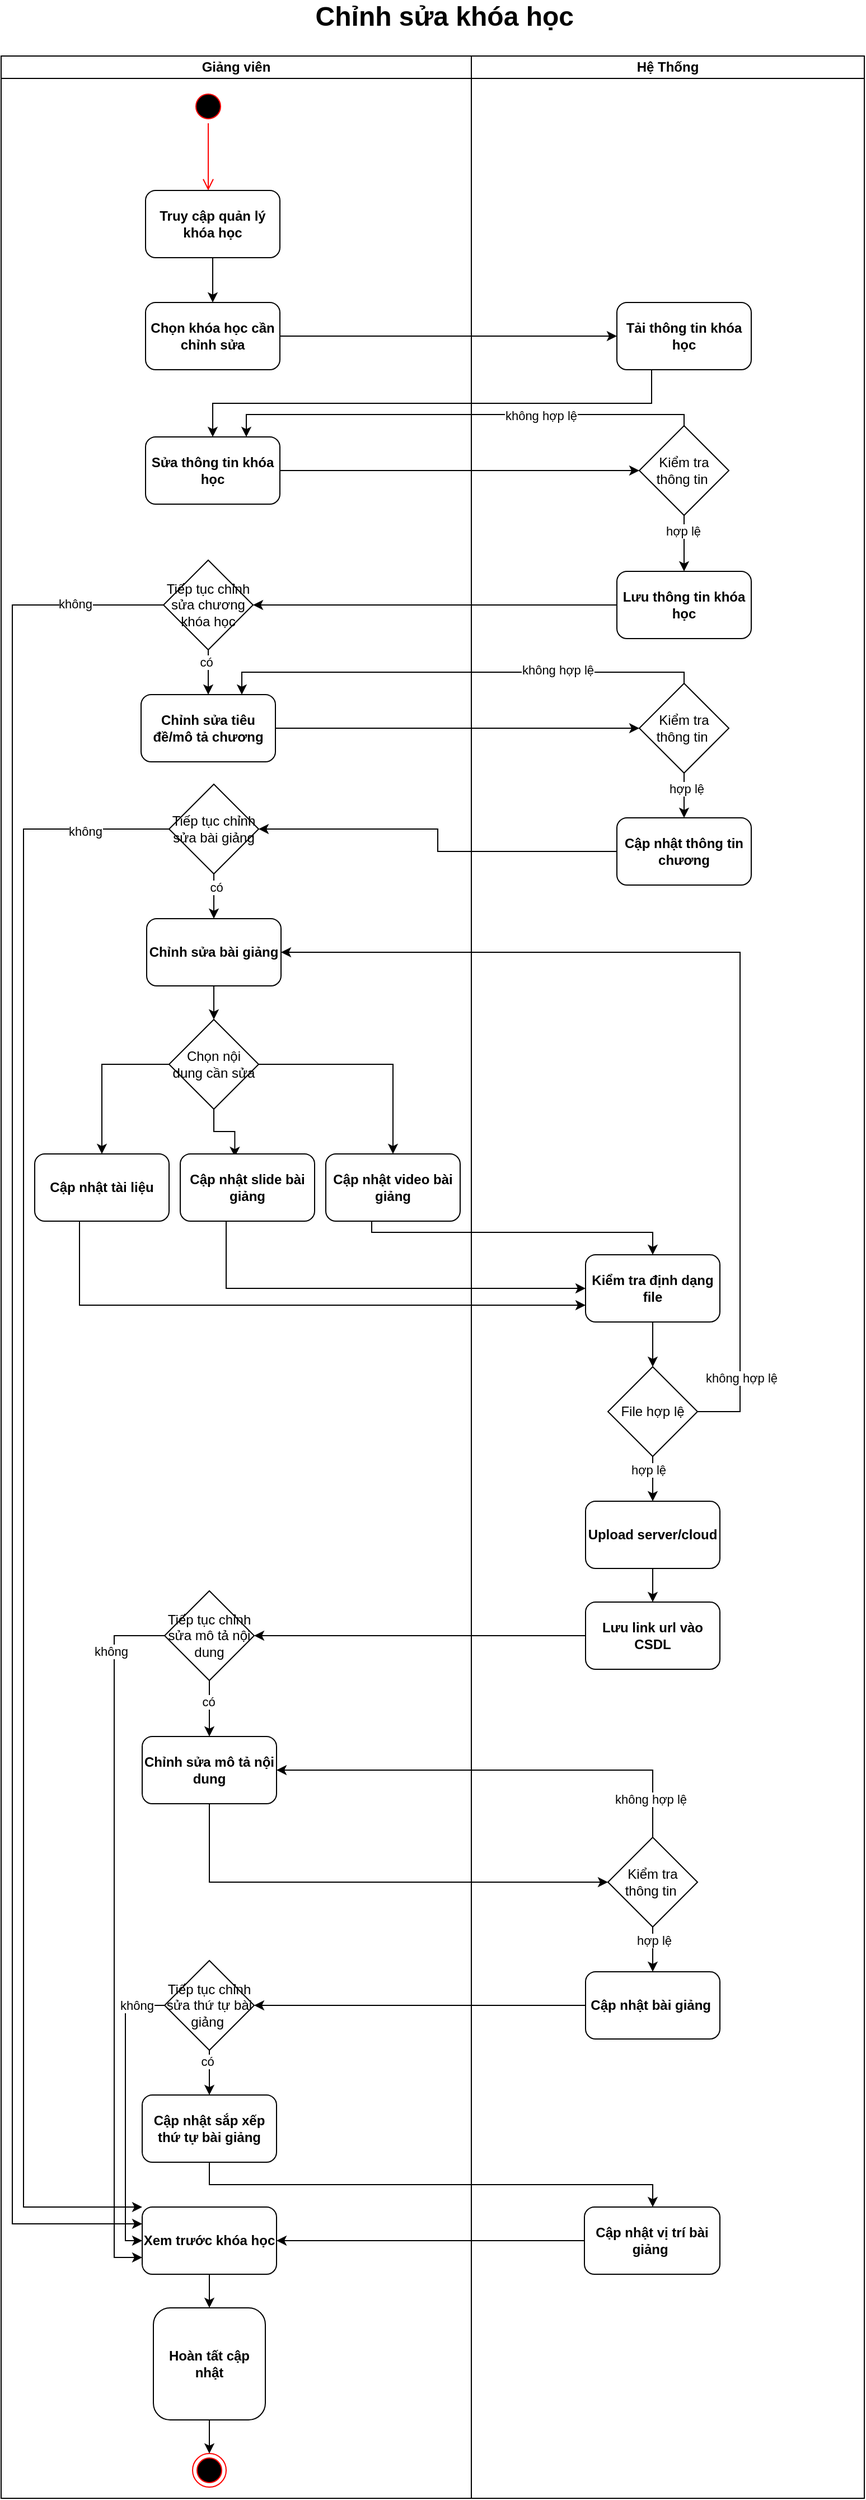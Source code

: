<mxfile version="27.0.3">
  <diagram name="Page-1" id="YBbn2JDSlsRtM2jN7Aej">
    <mxGraphModel dx="2026" dy="1134" grid="1" gridSize="10" guides="1" tooltips="1" connect="1" arrows="1" fold="1" page="1" pageScale="1" pageWidth="850" pageHeight="1100" math="0" shadow="0">
      <root>
        <mxCell id="0" />
        <mxCell id="1" parent="0" />
        <mxCell id="idXtK6ChBLNzV89Ey69o-1" value="Giảng viên" style="swimlane;startSize=20;whiteSpace=wrap;html=1;fontStyle=1" parent="1" vertex="1">
          <mxGeometry x="60" y="150" width="420" height="2180" as="geometry" />
        </mxCell>
        <mxCell id="idXtK6ChBLNzV89Ey69o-2" value="" style="ellipse;html=1;shape=startState;fillColor=#000000;strokeColor=#ff0000;fontStyle=1" parent="idXtK6ChBLNzV89Ey69o-1" vertex="1">
          <mxGeometry x="170" y="30" width="30" height="30" as="geometry" />
        </mxCell>
        <mxCell id="idXtK6ChBLNzV89Ey69o-3" value="" style="edgeStyle=orthogonalEdgeStyle;html=1;verticalAlign=bottom;endArrow=open;endSize=8;strokeColor=#ff0000;rounded=0;fontStyle=1" parent="idXtK6ChBLNzV89Ey69o-1" source="idXtK6ChBLNzV89Ey69o-2" edge="1">
          <mxGeometry relative="1" as="geometry">
            <mxPoint x="185" y="120" as="targetPoint" />
          </mxGeometry>
        </mxCell>
        <mxCell id="idXtK6ChBLNzV89Ey69o-4" value="Chọn khóa học cần chỉnh sửa" style="rounded=1;whiteSpace=wrap;html=1;fontStyle=1" parent="idXtK6ChBLNzV89Ey69o-1" vertex="1">
          <mxGeometry x="129" y="220" width="120" height="60" as="geometry" />
        </mxCell>
        <mxCell id="idXtK6ChBLNzV89Ey69o-5" value="Sửa thông tin khóa học" style="rounded=1;whiteSpace=wrap;html=1;fontStyle=1" parent="idXtK6ChBLNzV89Ey69o-1" vertex="1">
          <mxGeometry x="129" y="340" width="120" height="60" as="geometry" />
        </mxCell>
        <mxCell id="idXtK6ChBLNzV89Ey69o-75" style="edgeStyle=orthogonalEdgeStyle;rounded=0;orthogonalLoop=1;jettySize=auto;html=1;" parent="idXtK6ChBLNzV89Ey69o-1" source="idXtK6ChBLNzV89Ey69o-7" target="idXtK6ChBLNzV89Ey69o-74" edge="1">
          <mxGeometry relative="1" as="geometry" />
        </mxCell>
        <mxCell id="idXtK6ChBLNzV89Ey69o-7" value="Chỉnh sửa bài giảng" style="rounded=1;whiteSpace=wrap;html=1;fontStyle=1" parent="idXtK6ChBLNzV89Ey69o-1" vertex="1">
          <mxGeometry x="130" y="770" width="120" height="60" as="geometry" />
        </mxCell>
        <mxCell id="idXtK6ChBLNzV89Ey69o-126" value="" style="ellipse;html=1;shape=endState;fillColor=#000000;strokeColor=#ff0000;" parent="idXtK6ChBLNzV89Ey69o-1" vertex="1">
          <mxGeometry x="171" y="2140" width="30" height="30" as="geometry" />
        </mxCell>
        <mxCell id="idXtK6ChBLNzV89Ey69o-129" style="edgeStyle=orthogonalEdgeStyle;rounded=0;orthogonalLoop=1;jettySize=auto;html=1;entryX=0.5;entryY=0;entryDx=0;entryDy=0;" parent="idXtK6ChBLNzV89Ey69o-1" source="idXtK6ChBLNzV89Ey69o-102" target="idXtK6ChBLNzV89Ey69o-126" edge="1">
          <mxGeometry relative="1" as="geometry" />
        </mxCell>
        <mxCell id="idXtK6ChBLNzV89Ey69o-79" style="edgeStyle=orthogonalEdgeStyle;rounded=0;orthogonalLoop=1;jettySize=auto;html=1;" parent="idXtK6ChBLNzV89Ey69o-1" source="idXtK6ChBLNzV89Ey69o-74" target="idXtK6ChBLNzV89Ey69o-76" edge="1">
          <mxGeometry relative="1" as="geometry">
            <Array as="points">
              <mxPoint x="90" y="900" />
            </Array>
          </mxGeometry>
        </mxCell>
        <mxCell id="idXtK6ChBLNzV89Ey69o-81" style="edgeStyle=orthogonalEdgeStyle;rounded=0;orthogonalLoop=1;jettySize=auto;html=1;entryX=0.5;entryY=0;entryDx=0;entryDy=0;" parent="idXtK6ChBLNzV89Ey69o-1" source="idXtK6ChBLNzV89Ey69o-74" target="idXtK6ChBLNzV89Ey69o-78" edge="1">
          <mxGeometry relative="1" as="geometry" />
        </mxCell>
        <mxCell id="idXtK6ChBLNzV89Ey69o-80" style="edgeStyle=orthogonalEdgeStyle;rounded=0;orthogonalLoop=1;jettySize=auto;html=1;entryX=0.406;entryY=0.044;entryDx=0;entryDy=0;entryPerimeter=0;" parent="idXtK6ChBLNzV89Ey69o-1" source="idXtK6ChBLNzV89Ey69o-74" target="idXtK6ChBLNzV89Ey69o-77" edge="1">
          <mxGeometry relative="1" as="geometry" />
        </mxCell>
        <mxCell id="idXtK6ChBLNzV89Ey69o-122" style="edgeStyle=orthogonalEdgeStyle;rounded=0;orthogonalLoop=1;jettySize=auto;html=1;entryX=0.5;entryY=0;entryDx=0;entryDy=0;" parent="idXtK6ChBLNzV89Ey69o-1" source="idXtK6ChBLNzV89Ey69o-121" target="idXtK6ChBLNzV89Ey69o-98" edge="1">
          <mxGeometry relative="1" as="geometry" />
        </mxCell>
        <mxCell id="idXtK6ChBLNzV89Ey69o-124" value="có" style="edgeLabel;html=1;align=center;verticalAlign=middle;resizable=0;points=[];" parent="idXtK6ChBLNzV89Ey69o-122" vertex="1" connectable="0">
          <mxGeometry x="-0.24" y="-1" relative="1" as="geometry">
            <mxPoint as="offset" />
          </mxGeometry>
        </mxCell>
        <mxCell id="idXtK6ChBLNzV89Ey69o-127" style="edgeStyle=orthogonalEdgeStyle;rounded=0;orthogonalLoop=1;jettySize=auto;html=1;entryX=0;entryY=0.75;entryDx=0;entryDy=0;" parent="idXtK6ChBLNzV89Ey69o-1" source="idXtK6ChBLNzV89Ey69o-121" target="idXtK6ChBLNzV89Ey69o-101" edge="1">
          <mxGeometry relative="1" as="geometry">
            <Array as="points">
              <mxPoint x="101" y="1410" />
              <mxPoint x="101" y="1965" />
            </Array>
          </mxGeometry>
        </mxCell>
        <mxCell id="idXtK6ChBLNzV89Ey69o-128" value="không" style="edgeLabel;html=1;align=center;verticalAlign=middle;resizable=0;points=[];" parent="idXtK6ChBLNzV89Ey69o-127" vertex="1" connectable="0">
          <mxGeometry x="-0.814" y="-3" relative="1" as="geometry">
            <mxPoint y="1" as="offset" />
          </mxGeometry>
        </mxCell>
        <mxCell id="idXtK6ChBLNzV89Ey69o-137" style="edgeStyle=orthogonalEdgeStyle;rounded=0;orthogonalLoop=1;jettySize=auto;html=1;entryX=0.5;entryY=0;entryDx=0;entryDy=0;" parent="idXtK6ChBLNzV89Ey69o-1" source="idXtK6ChBLNzV89Ey69o-134" target="idXtK6ChBLNzV89Ey69o-99" edge="1">
          <mxGeometry relative="1" as="geometry" />
        </mxCell>
        <mxCell id="idXtK6ChBLNzV89Ey69o-144" value="có" style="edgeLabel;html=1;align=center;verticalAlign=middle;resizable=0;points=[];" parent="idXtK6ChBLNzV89Ey69o-137" vertex="1" connectable="0">
          <mxGeometry x="-0.488" y="-2" relative="1" as="geometry">
            <mxPoint as="offset" />
          </mxGeometry>
        </mxCell>
        <mxCell id="idXtK6ChBLNzV89Ey69o-138" style="edgeStyle=orthogonalEdgeStyle;rounded=0;orthogonalLoop=1;jettySize=auto;html=1;entryX=0;entryY=0.5;entryDx=0;entryDy=0;" parent="idXtK6ChBLNzV89Ey69o-1" source="idXtK6ChBLNzV89Ey69o-134" target="idXtK6ChBLNzV89Ey69o-101" edge="1">
          <mxGeometry relative="1" as="geometry">
            <Array as="points">
              <mxPoint x="111" y="1740" />
              <mxPoint x="111" y="1950" />
            </Array>
          </mxGeometry>
        </mxCell>
        <mxCell id="idXtK6ChBLNzV89Ey69o-145" value="không" style="edgeLabel;html=1;align=center;verticalAlign=middle;resizable=0;points=[];" parent="idXtK6ChBLNzV89Ey69o-138" vertex="1" connectable="0">
          <mxGeometry x="-0.779" y="-3" relative="1" as="geometry">
            <mxPoint x="3" y="3" as="offset" />
          </mxGeometry>
        </mxCell>
        <mxCell id="idXtK6ChBLNzV89Ey69o-100" style="edgeStyle=orthogonalEdgeStyle;rounded=0;orthogonalLoop=1;jettySize=auto;html=1;" parent="idXtK6ChBLNzV89Ey69o-1" source="idXtK6ChBLNzV89Ey69o-101" target="idXtK6ChBLNzV89Ey69o-102" edge="1">
          <mxGeometry relative="1" as="geometry" />
        </mxCell>
        <mxCell id="idXtK6ChBLNzV89Ey69o-118" style="edgeStyle=orthogonalEdgeStyle;rounded=0;orthogonalLoop=1;jettySize=auto;html=1;" parent="idXtK6ChBLNzV89Ey69o-1" source="idXtK6ChBLNzV89Ey69o-99" target="idXtK6ChBLNzV89Ey69o-108" edge="1">
          <mxGeometry relative="1" as="geometry">
            <Array as="points">
              <mxPoint x="186" y="1900" />
              <mxPoint x="582" y="1900" />
            </Array>
          </mxGeometry>
        </mxCell>
        <mxCell id="idXtK6ChBLNzV89Ey69o-119" style="edgeStyle=orthogonalEdgeStyle;rounded=0;orthogonalLoop=1;jettySize=auto;html=1;entryX=1;entryY=0.5;entryDx=0;entryDy=0;" parent="idXtK6ChBLNzV89Ey69o-1" source="idXtK6ChBLNzV89Ey69o-108" target="idXtK6ChBLNzV89Ey69o-101" edge="1">
          <mxGeometry relative="1" as="geometry" />
        </mxCell>
        <mxCell id="idXtK6ChBLNzV89Ey69o-89" style="edgeStyle=orthogonalEdgeStyle;rounded=0;orthogonalLoop=1;jettySize=auto;html=1;entryX=0.5;entryY=0;entryDx=0;entryDy=0;" parent="idXtK6ChBLNzV89Ey69o-1" source="idXtK6ChBLNzV89Ey69o-82" target="idXtK6ChBLNzV89Ey69o-88" edge="1">
          <mxGeometry relative="1" as="geometry" />
        </mxCell>
        <mxCell id="idXtK6ChBLNzV89Ey69o-94" style="edgeStyle=orthogonalEdgeStyle;rounded=0;orthogonalLoop=1;jettySize=auto;html=1;" parent="idXtK6ChBLNzV89Ey69o-1" source="idXtK6ChBLNzV89Ey69o-88" target="idXtK6ChBLNzV89Ey69o-93" edge="1">
          <mxGeometry relative="1" as="geometry" />
        </mxCell>
        <mxCell id="idXtK6ChBLNzV89Ey69o-139" value="hợp lệ" style="edgeLabel;html=1;align=center;verticalAlign=middle;resizable=0;points=[];" parent="idXtK6ChBLNzV89Ey69o-94" vertex="1" connectable="0">
          <mxGeometry x="-0.4" y="-4" relative="1" as="geometry">
            <mxPoint as="offset" />
          </mxGeometry>
        </mxCell>
        <mxCell id="idXtK6ChBLNzV89Ey69o-97" style="edgeStyle=orthogonalEdgeStyle;rounded=0;orthogonalLoop=1;jettySize=auto;html=1;" parent="idXtK6ChBLNzV89Ey69o-1" source="idXtK6ChBLNzV89Ey69o-93" target="idXtK6ChBLNzV89Ey69o-103" edge="1">
          <mxGeometry relative="1" as="geometry">
            <mxPoint x="582" y="1390" as="targetPoint" />
          </mxGeometry>
        </mxCell>
        <mxCell id="idXtK6ChBLNzV89Ey69o-85" style="edgeStyle=orthogonalEdgeStyle;rounded=0;orthogonalLoop=1;jettySize=auto;html=1;entryX=0.5;entryY=0;entryDx=0;entryDy=0;" parent="idXtK6ChBLNzV89Ey69o-1" source="idXtK6ChBLNzV89Ey69o-78" target="idXtK6ChBLNzV89Ey69o-82" edge="1">
          <mxGeometry relative="1" as="geometry">
            <Array as="points">
              <mxPoint x="331" y="1050" />
              <mxPoint x="582" y="1050" />
            </Array>
          </mxGeometry>
        </mxCell>
        <mxCell id="idXtK6ChBLNzV89Ey69o-86" style="edgeStyle=orthogonalEdgeStyle;rounded=0;orthogonalLoop=1;jettySize=auto;html=1;entryX=0;entryY=0.75;entryDx=0;entryDy=0;" parent="idXtK6ChBLNzV89Ey69o-1" source="idXtK6ChBLNzV89Ey69o-76" target="idXtK6ChBLNzV89Ey69o-82" edge="1">
          <mxGeometry relative="1" as="geometry">
            <Array as="points">
              <mxPoint x="70" y="1115" />
            </Array>
          </mxGeometry>
        </mxCell>
        <mxCell id="idXtK6ChBLNzV89Ey69o-87" style="edgeStyle=orthogonalEdgeStyle;rounded=0;orthogonalLoop=1;jettySize=auto;html=1;entryX=0;entryY=0.5;entryDx=0;entryDy=0;" parent="idXtK6ChBLNzV89Ey69o-1" source="idXtK6ChBLNzV89Ey69o-77" target="idXtK6ChBLNzV89Ey69o-82" edge="1">
          <mxGeometry relative="1" as="geometry">
            <Array as="points">
              <mxPoint x="201" y="1100" />
            </Array>
          </mxGeometry>
        </mxCell>
        <mxCell id="idXtK6ChBLNzV89Ey69o-125" style="edgeStyle=orthogonalEdgeStyle;rounded=0;orthogonalLoop=1;jettySize=auto;html=1;entryX=1;entryY=0.5;entryDx=0;entryDy=0;" parent="idXtK6ChBLNzV89Ey69o-1" source="idXtK6ChBLNzV89Ey69o-103" target="idXtK6ChBLNzV89Ey69o-121" edge="1">
          <mxGeometry relative="1" as="geometry" />
        </mxCell>
        <mxCell id="idXtK6ChBLNzV89Ey69o-135" style="edgeStyle=orthogonalEdgeStyle;rounded=0;orthogonalLoop=1;jettySize=auto;html=1;entryX=1;entryY=0.5;entryDx=0;entryDy=0;" parent="idXtK6ChBLNzV89Ey69o-1" source="idXtK6ChBLNzV89Ey69o-107" target="idXtK6ChBLNzV89Ey69o-134" edge="1">
          <mxGeometry relative="1" as="geometry" />
        </mxCell>
        <mxCell id="idXtK6ChBLNzV89Ey69o-74" value="Chọn nội dung cần sửa" style="rhombus;whiteSpace=wrap;html=1;" parent="idXtK6ChBLNzV89Ey69o-1" vertex="1">
          <mxGeometry x="150" y="860" width="80" height="80" as="geometry" />
        </mxCell>
        <mxCell id="idXtK6ChBLNzV89Ey69o-76" value="Cập nhật tài liệu" style="rounded=1;whiteSpace=wrap;html=1;fontStyle=1" parent="idXtK6ChBLNzV89Ey69o-1" vertex="1">
          <mxGeometry x="30" y="980" width="120" height="60" as="geometry" />
        </mxCell>
        <mxCell id="idXtK6ChBLNzV89Ey69o-77" value="Cập nhật slide bài giảng" style="rounded=1;whiteSpace=wrap;html=1;fontStyle=1" parent="idXtK6ChBLNzV89Ey69o-1" vertex="1">
          <mxGeometry x="160" y="980" width="120" height="60" as="geometry" />
        </mxCell>
        <mxCell id="idXtK6ChBLNzV89Ey69o-78" value="Cập nhật video bài giảng" style="rounded=1;whiteSpace=wrap;html=1;fontStyle=1" parent="idXtK6ChBLNzV89Ey69o-1" vertex="1">
          <mxGeometry x="290" y="980" width="120" height="60" as="geometry" />
        </mxCell>
        <mxCell id="idXtK6ChBLNzV89Ey69o-98" value="Chỉnh sửa mô tả nội dung" style="rounded=1;whiteSpace=wrap;html=1;fontStyle=1" parent="idXtK6ChBLNzV89Ey69o-1" vertex="1">
          <mxGeometry x="126" y="1500" width="120" height="60" as="geometry" />
        </mxCell>
        <mxCell id="idXtK6ChBLNzV89Ey69o-121" value="Tiếp tục chỉnh sửa mô tả nội dung" style="rhombus;whiteSpace=wrap;html=1;" parent="idXtK6ChBLNzV89Ey69o-1" vertex="1">
          <mxGeometry x="146" y="1370" width="80" height="80" as="geometry" />
        </mxCell>
        <mxCell id="idXtK6ChBLNzV89Ey69o-134" value="Tiếp tục chỉnh sửa thứ tự bài giảng&amp;nbsp;" style="rhombus;whiteSpace=wrap;html=1;" parent="idXtK6ChBLNzV89Ey69o-1" vertex="1">
          <mxGeometry x="146" y="1700" width="80" height="80" as="geometry" />
        </mxCell>
        <mxCell id="idXtK6ChBLNzV89Ey69o-99" value="Cập nhật sắp xếp thứ tự bài giảng" style="rounded=1;whiteSpace=wrap;html=1;fontStyle=1" parent="idXtK6ChBLNzV89Ey69o-1" vertex="1">
          <mxGeometry x="126" y="1820" width="120" height="60" as="geometry" />
        </mxCell>
        <mxCell id="idXtK6ChBLNzV89Ey69o-101" value="Xem trước khóa học" style="rounded=1;whiteSpace=wrap;html=1;fontStyle=1" parent="idXtK6ChBLNzV89Ey69o-1" vertex="1">
          <mxGeometry x="126" y="1920" width="120" height="60" as="geometry" />
        </mxCell>
        <mxCell id="idXtK6ChBLNzV89Ey69o-102" value="Hoàn tất cập nhật" style="rounded=1;whiteSpace=wrap;html=1;fontStyle=1" parent="idXtK6ChBLNzV89Ey69o-1" vertex="1">
          <mxGeometry x="136" y="2010" width="100" height="100" as="geometry" />
        </mxCell>
        <mxCell id="idXtK6ChBLNzV89Ey69o-108" value="Cập nhật vị trí bài giảng&amp;nbsp;" style="rounded=1;whiteSpace=wrap;html=1;fontStyle=1" parent="idXtK6ChBLNzV89Ey69o-1" vertex="1">
          <mxGeometry x="521" y="1920" width="121" height="60" as="geometry" />
        </mxCell>
        <mxCell id="idXtK6ChBLNzV89Ey69o-82" value="Kiểm tra định dạng file" style="rounded=1;whiteSpace=wrap;html=1;fontStyle=1" parent="idXtK6ChBLNzV89Ey69o-1" vertex="1">
          <mxGeometry x="522" y="1070" width="120" height="60" as="geometry" />
        </mxCell>
        <mxCell id="-P2ahv0d3bVAxPQZGDFo-3" style="edgeStyle=orthogonalEdgeStyle;rounded=0;orthogonalLoop=1;jettySize=auto;html=1;entryX=1;entryY=0.5;entryDx=0;entryDy=0;" edge="1" parent="idXtK6ChBLNzV89Ey69o-1" source="idXtK6ChBLNzV89Ey69o-88" target="idXtK6ChBLNzV89Ey69o-7">
          <mxGeometry relative="1" as="geometry">
            <Array as="points">
              <mxPoint x="660" y="1210" />
              <mxPoint x="660" y="800" />
            </Array>
          </mxGeometry>
        </mxCell>
        <mxCell id="-P2ahv0d3bVAxPQZGDFo-4" value="không hợp lệ" style="edgeLabel;html=1;align=center;verticalAlign=middle;resizable=0;points=[];" vertex="1" connectable="0" parent="-P2ahv0d3bVAxPQZGDFo-3">
          <mxGeometry x="-0.842" y="-1" relative="1" as="geometry">
            <mxPoint as="offset" />
          </mxGeometry>
        </mxCell>
        <mxCell id="idXtK6ChBLNzV89Ey69o-88" value="File hợp lệ" style="rhombus;whiteSpace=wrap;html=1;" parent="idXtK6ChBLNzV89Ey69o-1" vertex="1">
          <mxGeometry x="542" y="1170" width="80" height="80" as="geometry" />
        </mxCell>
        <mxCell id="idXtK6ChBLNzV89Ey69o-93" value="Upload server/cloud" style="rounded=1;whiteSpace=wrap;html=1;fontStyle=1" parent="idXtK6ChBLNzV89Ey69o-1" vertex="1">
          <mxGeometry x="522" y="1290" width="120" height="60" as="geometry" />
        </mxCell>
        <mxCell id="idXtK6ChBLNzV89Ey69o-103" value="Lưu link url vào CSDL" style="rounded=1;whiteSpace=wrap;html=1;fontStyle=1" parent="idXtK6ChBLNzV89Ey69o-1" vertex="1">
          <mxGeometry x="522" y="1380" width="120" height="60" as="geometry" />
        </mxCell>
        <mxCell id="idXtK6ChBLNzV89Ey69o-107" value="Cập nhật bài giảng&amp;nbsp;" style="rounded=1;whiteSpace=wrap;html=1;fontStyle=1" parent="idXtK6ChBLNzV89Ey69o-1" vertex="1">
          <mxGeometry x="522" y="1710" width="120" height="60" as="geometry" />
        </mxCell>
        <mxCell id="idXtK6ChBLNzV89Ey69o-142" style="edgeStyle=orthogonalEdgeStyle;rounded=0;orthogonalLoop=1;jettySize=auto;html=1;entryX=0;entryY=0.25;entryDx=0;entryDy=0;" parent="idXtK6ChBLNzV89Ey69o-1" source="idXtK6ChBLNzV89Ey69o-140" target="idXtK6ChBLNzV89Ey69o-101" edge="1">
          <mxGeometry relative="1" as="geometry">
            <Array as="points">
              <mxPoint x="10" y="490" />
              <mxPoint x="10" y="1935" />
            </Array>
          </mxGeometry>
        </mxCell>
        <mxCell id="idXtK6ChBLNzV89Ey69o-143" value="không" style="edgeLabel;html=1;align=center;verticalAlign=middle;resizable=0;points=[];" parent="idXtK6ChBLNzV89Ey69o-142" vertex="1" connectable="0">
          <mxGeometry x="-0.905" y="-1" relative="1" as="geometry">
            <mxPoint x="1" as="offset" />
          </mxGeometry>
        </mxCell>
        <mxCell id="idXtK6ChBLNzV89Ey69o-147" style="edgeStyle=orthogonalEdgeStyle;rounded=0;orthogonalLoop=1;jettySize=auto;html=1;" parent="idXtK6ChBLNzV89Ey69o-1" source="idXtK6ChBLNzV89Ey69o-140" target="idXtK6ChBLNzV89Ey69o-146" edge="1">
          <mxGeometry relative="1" as="geometry" />
        </mxCell>
        <mxCell id="idXtK6ChBLNzV89Ey69o-148" value="có" style="edgeLabel;html=1;align=center;verticalAlign=middle;resizable=0;points=[];" parent="idXtK6ChBLNzV89Ey69o-147" vertex="1" connectable="0">
          <mxGeometry x="-0.45" y="-2" relative="1" as="geometry">
            <mxPoint as="offset" />
          </mxGeometry>
        </mxCell>
        <mxCell id="idXtK6ChBLNzV89Ey69o-140" value="Tiếp tục chỉnh sửa chương khóa học" style="rhombus;whiteSpace=wrap;html=1;" parent="idXtK6ChBLNzV89Ey69o-1" vertex="1">
          <mxGeometry x="145" y="450" width="80" height="80" as="geometry" />
        </mxCell>
        <mxCell id="idXtK6ChBLNzV89Ey69o-146" value="Chỉnh sửa tiêu đề/mô tả chương" style="rounded=1;whiteSpace=wrap;html=1;fontStyle=1" parent="idXtK6ChBLNzV89Ey69o-1" vertex="1">
          <mxGeometry x="125" y="570" width="120" height="60" as="geometry" />
        </mxCell>
        <mxCell id="idXtK6ChBLNzV89Ey69o-157" style="edgeStyle=orthogonalEdgeStyle;rounded=0;orthogonalLoop=1;jettySize=auto;html=1;entryX=0.5;entryY=0;entryDx=0;entryDy=0;" parent="idXtK6ChBLNzV89Ey69o-1" source="idXtK6ChBLNzV89Ey69o-155" target="idXtK6ChBLNzV89Ey69o-7" edge="1">
          <mxGeometry relative="1" as="geometry" />
        </mxCell>
        <mxCell id="idXtK6ChBLNzV89Ey69o-158" value="có" style="edgeLabel;html=1;align=center;verticalAlign=middle;resizable=0;points=[];" parent="idXtK6ChBLNzV89Ey69o-157" vertex="1" connectable="0">
          <mxGeometry x="-0.426" y="2" relative="1" as="geometry">
            <mxPoint as="offset" />
          </mxGeometry>
        </mxCell>
        <mxCell id="idXtK6ChBLNzV89Ey69o-159" style="edgeStyle=orthogonalEdgeStyle;rounded=0;orthogonalLoop=1;jettySize=auto;html=1;entryX=0;entryY=0;entryDx=0;entryDy=0;" parent="idXtK6ChBLNzV89Ey69o-1" source="idXtK6ChBLNzV89Ey69o-155" target="idXtK6ChBLNzV89Ey69o-101" edge="1">
          <mxGeometry relative="1" as="geometry">
            <Array as="points">
              <mxPoint x="20" y="690" />
              <mxPoint x="20" y="1920" />
            </Array>
          </mxGeometry>
        </mxCell>
        <mxCell id="idXtK6ChBLNzV89Ey69o-160" value="không" style="edgeLabel;html=1;align=center;verticalAlign=middle;resizable=0;points=[];" parent="idXtK6ChBLNzV89Ey69o-159" vertex="1" connectable="0">
          <mxGeometry x="-0.898" y="2" relative="1" as="geometry">
            <mxPoint as="offset" />
          </mxGeometry>
        </mxCell>
        <mxCell id="idXtK6ChBLNzV89Ey69o-155" value="Tiếp tục chỉnh sửa bài giảng" style="rhombus;whiteSpace=wrap;html=1;" parent="idXtK6ChBLNzV89Ey69o-1" vertex="1">
          <mxGeometry x="150" y="650" width="80" height="80" as="geometry" />
        </mxCell>
        <mxCell id="idXtK6ChBLNzV89Ey69o-16" value="Hệ Thống" style="swimlane;startSize=20;whiteSpace=wrap;html=1;fontStyle=1" parent="1" vertex="1">
          <mxGeometry x="480" y="150" width="351" height="2180" as="geometry" />
        </mxCell>
        <mxCell id="idXtK6ChBLNzV89Ey69o-17" value="Tải thông tin khóa học" style="rounded=1;whiteSpace=wrap;html=1;fontStyle=1" parent="idXtK6ChBLNzV89Ey69o-16" vertex="1">
          <mxGeometry x="130" y="220" width="120" height="60" as="geometry" />
        </mxCell>
        <mxCell id="idXtK6ChBLNzV89Ey69o-18" style="edgeStyle=orthogonalEdgeStyle;rounded=0;orthogonalLoop=1;jettySize=auto;html=1;entryX=0.5;entryY=0;entryDx=0;entryDy=0;" parent="idXtK6ChBLNzV89Ey69o-16" source="idXtK6ChBLNzV89Ey69o-20" target="idXtK6ChBLNzV89Ey69o-21" edge="1">
          <mxGeometry relative="1" as="geometry" />
        </mxCell>
        <mxCell id="idXtK6ChBLNzV89Ey69o-19" value="hợp lệ" style="edgeLabel;html=1;align=center;verticalAlign=middle;resizable=0;points=[];" parent="idXtK6ChBLNzV89Ey69o-18" vertex="1" connectable="0">
          <mxGeometry x="-0.435" y="-1" relative="1" as="geometry">
            <mxPoint as="offset" />
          </mxGeometry>
        </mxCell>
        <mxCell id="idXtK6ChBLNzV89Ey69o-20" value="Kiểm tra thông tin&amp;nbsp;" style="rhombus;whiteSpace=wrap;html=1;" parent="idXtK6ChBLNzV89Ey69o-16" vertex="1">
          <mxGeometry x="150" y="330" width="80" height="80" as="geometry" />
        </mxCell>
        <mxCell id="idXtK6ChBLNzV89Ey69o-21" value="Lưu thông tin khóa học" style="rounded=1;whiteSpace=wrap;html=1;fontStyle=1" parent="idXtK6ChBLNzV89Ey69o-16" vertex="1">
          <mxGeometry x="130" y="460" width="120" height="60" as="geometry" />
        </mxCell>
        <mxCell id="idXtK6ChBLNzV89Ey69o-153" style="edgeStyle=orthogonalEdgeStyle;rounded=0;orthogonalLoop=1;jettySize=auto;html=1;entryX=0.5;entryY=0;entryDx=0;entryDy=0;" parent="idXtK6ChBLNzV89Ey69o-16" source="idXtK6ChBLNzV89Ey69o-149" target="idXtK6ChBLNzV89Ey69o-152" edge="1">
          <mxGeometry relative="1" as="geometry" />
        </mxCell>
        <mxCell id="idXtK6ChBLNzV89Ey69o-154" value="hợp lệ" style="edgeLabel;html=1;align=center;verticalAlign=middle;resizable=0;points=[];" parent="idXtK6ChBLNzV89Ey69o-153" vertex="1" connectable="0">
          <mxGeometry x="-0.3" y="2" relative="1" as="geometry">
            <mxPoint as="offset" />
          </mxGeometry>
        </mxCell>
        <mxCell id="idXtK6ChBLNzV89Ey69o-149" value="Kiểm tra thông tin&amp;nbsp;" style="rhombus;whiteSpace=wrap;html=1;" parent="idXtK6ChBLNzV89Ey69o-16" vertex="1">
          <mxGeometry x="150" y="560" width="80" height="80" as="geometry" />
        </mxCell>
        <mxCell id="idXtK6ChBLNzV89Ey69o-152" value="Cập nhật thông tin chương" style="rounded=1;whiteSpace=wrap;html=1;fontStyle=1" parent="idXtK6ChBLNzV89Ey69o-16" vertex="1">
          <mxGeometry x="130" y="680" width="120" height="60" as="geometry" />
        </mxCell>
        <mxCell id="idXtK6ChBLNzV89Ey69o-106" value="Kiểm tra thông tin&amp;nbsp;" style="rhombus;whiteSpace=wrap;html=1;" parent="idXtK6ChBLNzV89Ey69o-16" vertex="1">
          <mxGeometry x="122" y="1590" width="80" height="80" as="geometry" />
        </mxCell>
        <mxCell id="idXtK6ChBLNzV89Ey69o-42" value="&lt;span style=&quot;font-size: 24px;&quot;&gt;Chỉnh sửa khóa học&amp;nbsp;&lt;/span&gt;" style="text;html=1;align=center;verticalAlign=middle;whiteSpace=wrap;rounded=0;fontStyle=1" parent="1" vertex="1">
          <mxGeometry x="189" y="100" width="541" height="30" as="geometry" />
        </mxCell>
        <mxCell id="idXtK6ChBLNzV89Ey69o-43" style="edgeStyle=orthogonalEdgeStyle;rounded=0;orthogonalLoop=1;jettySize=auto;html=1;" parent="1" source="idXtK6ChBLNzV89Ey69o-44" target="idXtK6ChBLNzV89Ey69o-4" edge="1">
          <mxGeometry relative="1" as="geometry" />
        </mxCell>
        <mxCell id="idXtK6ChBLNzV89Ey69o-44" value="Truy cập quản lý khóa học" style="rounded=1;whiteSpace=wrap;html=1;fontStyle=1" parent="1" vertex="1">
          <mxGeometry x="189" y="270" width="120" height="60" as="geometry" />
        </mxCell>
        <mxCell id="idXtK6ChBLNzV89Ey69o-45" style="edgeStyle=orthogonalEdgeStyle;rounded=0;orthogonalLoop=1;jettySize=auto;html=1;entryX=0;entryY=0.5;entryDx=0;entryDy=0;" parent="1" source="idXtK6ChBLNzV89Ey69o-4" target="idXtK6ChBLNzV89Ey69o-17" edge="1">
          <mxGeometry relative="1" as="geometry" />
        </mxCell>
        <mxCell id="idXtK6ChBLNzV89Ey69o-46" style="edgeStyle=orthogonalEdgeStyle;rounded=0;orthogonalLoop=1;jettySize=auto;html=1;entryX=0.5;entryY=0;entryDx=0;entryDy=0;" parent="1" source="idXtK6ChBLNzV89Ey69o-17" target="idXtK6ChBLNzV89Ey69o-5" edge="1">
          <mxGeometry relative="1" as="geometry">
            <Array as="points">
              <mxPoint x="641" y="460" />
              <mxPoint x="249" y="460" />
            </Array>
          </mxGeometry>
        </mxCell>
        <mxCell id="idXtK6ChBLNzV89Ey69o-47" style="edgeStyle=orthogonalEdgeStyle;rounded=0;orthogonalLoop=1;jettySize=auto;html=1;" parent="1" source="idXtK6ChBLNzV89Ey69o-5" target="idXtK6ChBLNzV89Ey69o-20" edge="1">
          <mxGeometry relative="1" as="geometry" />
        </mxCell>
        <mxCell id="idXtK6ChBLNzV89Ey69o-48" style="edgeStyle=orthogonalEdgeStyle;rounded=0;orthogonalLoop=1;jettySize=auto;html=1;entryX=0.75;entryY=0;entryDx=0;entryDy=0;" parent="1" source="idXtK6ChBLNzV89Ey69o-20" target="idXtK6ChBLNzV89Ey69o-5" edge="1">
          <mxGeometry relative="1" as="geometry">
            <Array as="points">
              <mxPoint x="670" y="470" />
              <mxPoint x="279" y="470" />
            </Array>
          </mxGeometry>
        </mxCell>
        <mxCell id="idXtK6ChBLNzV89Ey69o-49" value="không hợp lệ" style="edgeLabel;html=1;align=center;verticalAlign=middle;resizable=0;points=[];" parent="idXtK6ChBLNzV89Ey69o-48" vertex="1" connectable="0">
          <mxGeometry x="-0.342" y="1" relative="1" as="geometry">
            <mxPoint as="offset" />
          </mxGeometry>
        </mxCell>
        <mxCell id="idXtK6ChBLNzV89Ey69o-141" style="edgeStyle=orthogonalEdgeStyle;rounded=0;orthogonalLoop=1;jettySize=auto;html=1;entryX=1;entryY=0.5;entryDx=0;entryDy=0;" parent="1" source="idXtK6ChBLNzV89Ey69o-21" target="idXtK6ChBLNzV89Ey69o-140" edge="1">
          <mxGeometry relative="1" as="geometry" />
        </mxCell>
        <mxCell id="idXtK6ChBLNzV89Ey69o-150" style="edgeStyle=orthogonalEdgeStyle;rounded=0;orthogonalLoop=1;jettySize=auto;html=1;entryX=0.75;entryY=0;entryDx=0;entryDy=0;" parent="1" source="idXtK6ChBLNzV89Ey69o-149" target="idXtK6ChBLNzV89Ey69o-146" edge="1">
          <mxGeometry relative="1" as="geometry">
            <Array as="points">
              <mxPoint x="670" y="700" />
              <mxPoint x="275" y="700" />
            </Array>
          </mxGeometry>
        </mxCell>
        <mxCell id="idXtK6ChBLNzV89Ey69o-151" value="không hợp lệ" style="edgeLabel;html=1;align=center;verticalAlign=middle;resizable=0;points=[];" parent="idXtK6ChBLNzV89Ey69o-150" vertex="1" connectable="0">
          <mxGeometry x="-0.419" y="-2" relative="1" as="geometry">
            <mxPoint as="offset" />
          </mxGeometry>
        </mxCell>
        <mxCell id="idXtK6ChBLNzV89Ey69o-156" style="edgeStyle=orthogonalEdgeStyle;rounded=0;orthogonalLoop=1;jettySize=auto;html=1;" parent="1" source="idXtK6ChBLNzV89Ey69o-152" target="idXtK6ChBLNzV89Ey69o-155" edge="1">
          <mxGeometry relative="1" as="geometry" />
        </mxCell>
        <mxCell id="idXtK6ChBLNzV89Ey69o-132" style="edgeStyle=orthogonalEdgeStyle;rounded=0;orthogonalLoop=1;jettySize=auto;html=1;entryX=0.5;entryY=0;entryDx=0;entryDy=0;" parent="1" source="idXtK6ChBLNzV89Ey69o-106" target="idXtK6ChBLNzV89Ey69o-107" edge="1">
          <mxGeometry relative="1" as="geometry" />
        </mxCell>
        <mxCell id="idXtK6ChBLNzV89Ey69o-133" value="hợp lệ" style="edgeLabel;html=1;align=center;verticalAlign=middle;resizable=0;points=[];" parent="idXtK6ChBLNzV89Ey69o-132" vertex="1" connectable="0">
          <mxGeometry x="-0.408" y="1" relative="1" as="geometry">
            <mxPoint as="offset" />
          </mxGeometry>
        </mxCell>
        <mxCell id="idXtK6ChBLNzV89Ey69o-163" style="edgeStyle=orthogonalEdgeStyle;rounded=0;orthogonalLoop=1;jettySize=auto;html=1;entryX=0;entryY=0.5;entryDx=0;entryDy=0;" parent="1" source="idXtK6ChBLNzV89Ey69o-98" target="idXtK6ChBLNzV89Ey69o-106" edge="1">
          <mxGeometry relative="1" as="geometry">
            <Array as="points">
              <mxPoint x="246" y="1780" />
            </Array>
          </mxGeometry>
        </mxCell>
        <mxCell id="idXtK6ChBLNzV89Ey69o-164" style="edgeStyle=orthogonalEdgeStyle;rounded=0;orthogonalLoop=1;jettySize=auto;html=1;entryX=1;entryY=0.5;entryDx=0;entryDy=0;" parent="1" source="idXtK6ChBLNzV89Ey69o-106" target="idXtK6ChBLNzV89Ey69o-98" edge="1">
          <mxGeometry relative="1" as="geometry">
            <Array as="points">
              <mxPoint x="642" y="1680" />
            </Array>
          </mxGeometry>
        </mxCell>
        <mxCell id="idXtK6ChBLNzV89Ey69o-165" value="không hợp lệ" style="edgeLabel;html=1;align=center;verticalAlign=middle;resizable=0;points=[];" parent="idXtK6ChBLNzV89Ey69o-164" vertex="1" connectable="0">
          <mxGeometry x="-0.829" y="2" relative="1" as="geometry">
            <mxPoint as="offset" />
          </mxGeometry>
        </mxCell>
        <mxCell id="-P2ahv0d3bVAxPQZGDFo-1" style="edgeStyle=orthogonalEdgeStyle;rounded=0;orthogonalLoop=1;jettySize=auto;html=1;entryX=0;entryY=0.5;entryDx=0;entryDy=0;" edge="1" parent="1" source="idXtK6ChBLNzV89Ey69o-146" target="idXtK6ChBLNzV89Ey69o-149">
          <mxGeometry relative="1" as="geometry" />
        </mxCell>
      </root>
    </mxGraphModel>
  </diagram>
</mxfile>
